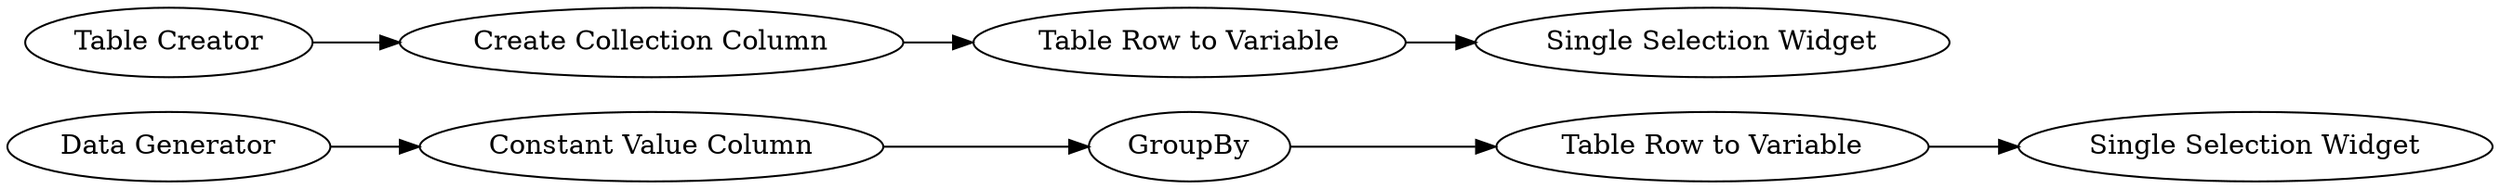 digraph {
	1 [label="Single Selection Widget"]
	2 [label="Data Generator"]
	3 [label=GroupBy]
	4 [label="Constant Value Column"]
	5 [label="Table Row to Variable"]
	6 [label="Table Creator"]
	7 [label="Create Collection Column"]
	8 [label="Table Row to Variable"]
	9 [label="Single Selection Widget"]
	2 -> 4
	3 -> 5
	4 -> 3
	5 -> 1
	6 -> 7
	7 -> 8
	8 -> 9
	rankdir=LR
}
